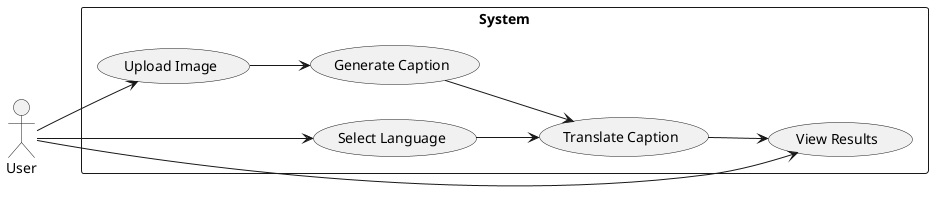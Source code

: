 @startuml ImageCaptionGenerator_UseCase
left to right direction
actor User as user

rectangle System {
  usecase "Upload Image" as UC1
  usecase "Select Language" as UC2
  usecase "Generate Caption" as UC3
  usecase "Translate Caption" as UC4
  usecase "View Results" as UC5
}

user --> UC1
user --> UC2
UC1 --> UC3
UC2 --> UC4
UC3 --> UC4
UC4 --> UC5
user --> UC5
@enduml